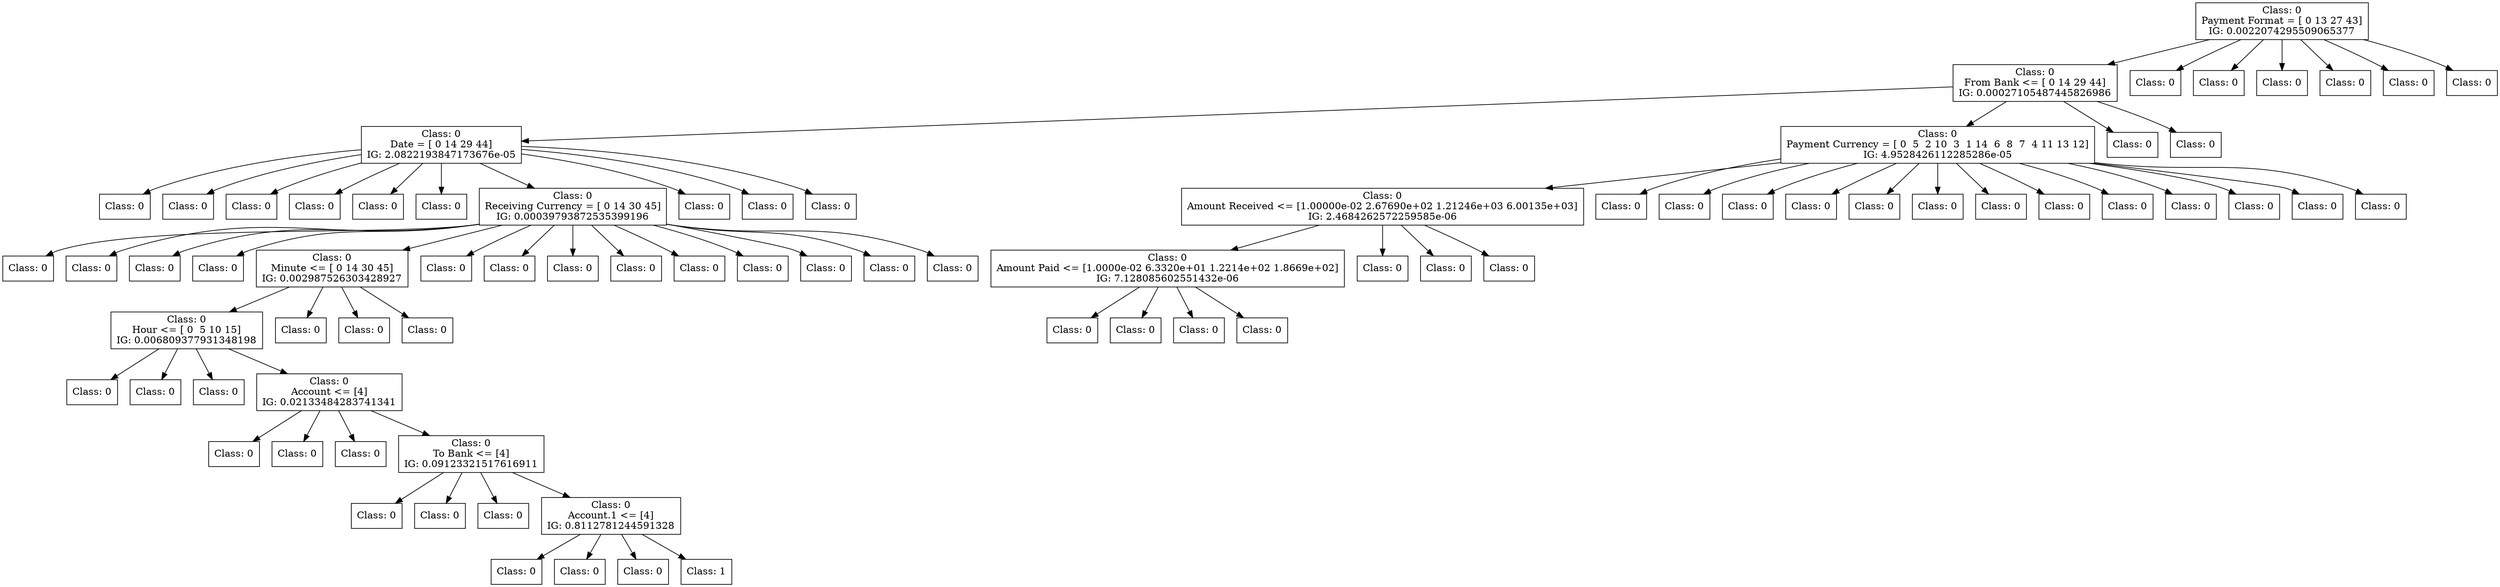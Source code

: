 digraph DecisionTree {
	rankdir=TD;
	node [shape=box];
	2535284387520 [label="Class: 0
Payment Format = [ 0 13 27 43]
IG: 0.0022074295509065377"];
	2530969234224 [label="Class: 0
From Bank <= [ 0 14 29 44]
IG: 0.00027105487445826986"];
	2535284387520 -> 2530969234224;
	2530969228128 [label="Class: 0
Date = [ 0 14 29 44]
IG: 2.0822193847173676e-05"];
	2530969234224 -> 2530969228128;
	2530969229472 [label="Class: 0
"];
	2530969228128 -> 2530969229472;
	2530969232784 [label="Class: 0
"];
	2530969228128 -> 2530969232784;
	2530969225680 [label="Class: 0
"];
	2530969228128 -> 2530969225680;
	2530969224432 [label="Class: 0
"];
	2530969228128 -> 2530969224432;
	2530969230384 [label="Class: 0
"];
	2530969228128 -> 2530969230384;
	2530969227408 [label="Class: 0
"];
	2530969228128 -> 2530969227408;
	2530969229856 [label="Class: 0
Receiving Currency = [ 0 14 30 45]
IG: 0.00039793872535399196"];
	2530969228128 -> 2530969229856;
	2530969238160 [label="Class: 0
"];
	2530969229856 -> 2530969238160;
	2530969499248 [label="Class: 0
"];
	2530969229856 -> 2530969499248;
	2530969489264 [label="Class: 0
"];
	2530969229856 -> 2530969489264;
	2530969500880 [label="Class: 0
"];
	2530969229856 -> 2530969500880;
	2530969500784 [label="Class: 0
Minute <= [ 0 14 30 45]
IG: 0.002987526303428927"];
	2530969229856 -> 2530969500784;
	2530969494880 [label="Class: 0
Hour <= [ 0  5 10 15]
IG: 0.006809377931348198"];
	2530969500784 -> 2530969494880;
	2530969493344 [label="Class: 0
"];
	2530969494880 -> 2530969493344;
	2530969500976 [label="Class: 0
"];
	2530969494880 -> 2530969500976;
	2530969498192 [label="Class: 0
"];
	2530969494880 -> 2530969498192;
	2530969500208 [label="Class: 0
Account <= [4]
IG: 0.02133484283741341"];
	2530969494880 -> 2530969500208;
	2532193090096 [label="Class: 0
"];
	2530969500208 -> 2532193090096;
	2532193080544 [label="Class: 0
"];
	2530969500208 -> 2532193080544;
	2532193081648 [label="Class: 0
"];
	2530969500208 -> 2532193081648;
	2532193091344 [label="Class: 0
To Bank <= [4]
IG: 0.09123321517616911"];
	2530969500208 -> 2532193091344;
	2535284386032 [label="Class: 0
"];
	2532193091344 -> 2535284386032;
	2532193081504 [label="Class: 0
"];
	2532193091344 -> 2532193081504;
	2532193082848 [label="Class: 0
"];
	2532193091344 -> 2532193082848;
	2532193087168 [label="Class: 0
Account.1 <= [4]
IG: 0.8112781244591328"];
	2532193091344 -> 2532193087168;
	2532193090384 [label="Class: 0
"];
	2532193087168 -> 2532193090384;
	2532193087120 [label="Class: 0
"];
	2532193087168 -> 2532193087120;
	2532193088272 [label="Class: 0
"];
	2532193087168 -> 2532193088272;
	2532193089904 [label="Class: 1
"];
	2532193087168 -> 2532193089904;
	2530969496416 [label="Class: 0
"];
	2530969500784 -> 2530969496416;
	2530969485712 [label="Class: 0
"];
	2530969500784 -> 2530969485712;
	2530969500352 [label="Class: 0
"];
	2530969500784 -> 2530969500352;
	2530969488064 [label="Class: 0
"];
	2530969229856 -> 2530969488064;
	2530969500592 [label="Class: 0
"];
	2530969229856 -> 2530969500592;
	2530969493248 [label="Class: 0
"];
	2530969229856 -> 2530969493248;
	2530969496560 [label="Class: 0
"];
	2530969229856 -> 2530969496560;
	2530969494544 [label="Class: 0
"];
	2530969229856 -> 2530969494544;
	2530969495408 [label="Class: 0
"];
	2530969229856 -> 2530969495408;
	2530969497904 [label="Class: 0
"];
	2530969229856 -> 2530969497904;
	2530969493968 [label="Class: 0
"];
	2530969229856 -> 2530969493968;
	2530969491424 [label="Class: 0
"];
	2530969229856 -> 2530969491424;
	2530969232736 [label="Class: 0
"];
	2530969228128 -> 2530969232736;
	2530969224624 [label="Class: 0
"];
	2530969228128 -> 2530969224624;
	2530969229184 [label="Class: 0
"];
	2530969228128 -> 2530969229184;
	2530969228992 [label="Class: 0
Payment Currency = [ 0  5  2 10  3  1 14  6  8  7  4 11 13 12]
IG: 4.9528426112285286e-05"];
	2530969234224 -> 2530969228992;
	2532150920720 [label="Class: 0
Amount Received <= [1.00000e-02 2.67690e+02 1.21246e+03 6.00135e+03]
IG: 2.4684262572259585e-06"];
	2530969228992 -> 2532150920720;
	2530969512416 [label="Class: 0
Amount Paid <= [1.0000e-02 6.3320e+01 1.2214e+02 1.8669e+02]
IG: 7.128085602551432e-06"];
	2532150920720 -> 2530969512416;
	2530969502192 [label="Class: 0
"];
	2530969512416 -> 2530969502192;
	2530969512224 [label="Class: 0
"];
	2530969512416 -> 2530969512224;
	2530969516880 [label="Class: 0
"];
	2530969512416 -> 2530969516880;
	2530969513712 [label="Class: 0
"];
	2530969512416 -> 2530969513712;
	2530969516496 [label="Class: 0
"];
	2532150920720 -> 2530969516496;
	2530969513856 [label="Class: 0
"];
	2532150920720 -> 2530969513856;
	2530969515536 [label="Class: 0
"];
	2532150920720 -> 2530969515536;
	2532150933584 [label="Class: 0
"];
	2530969228992 -> 2532150933584;
	2532150921632 [label="Class: 0
"];
	2530969228992 -> 2532150921632;
	2532150931616 [label="Class: 0
"];
	2530969228992 -> 2532150931616;
	2532150920672 [label="Class: 0
"];
	2530969228992 -> 2532150920672;
	2532150931808 [label="Class: 0
"];
	2530969228992 -> 2532150931808;
	2532150934928 [label="Class: 0
"];
	2530969228992 -> 2532150934928;
	2532150921968 [label="Class: 0
"];
	2530969228992 -> 2532150921968;
	2532193681120 [label="Class: 0
"];
	2530969228992 -> 2532193681120;
	2532193679056 [label="Class: 0
"];
	2530969228992 -> 2532193679056;
	2532193678816 [label="Class: 0
"];
	2530969228992 -> 2532193678816;
	2532193679248 [label="Class: 0
"];
	2530969228992 -> 2532193679248;
	2532193676080 [label="Class: 0
"];
	2530969228992 -> 2532193676080;
	2532193678576 [label="Class: 0
"];
	2530969228992 -> 2532193678576;
	2530969232592 [label="Class: 0
"];
	2530969234224 -> 2530969232592;
	2530969229904 [label="Class: 0
"];
	2530969234224 -> 2530969229904;
	2530969235088 [label="Class: 0
"];
	2535284387520 -> 2530969235088;
	2530969236480 [label="Class: 0
"];
	2535284387520 -> 2530969236480;
	2530969233792 [label="Class: 0
"];
	2535284387520 -> 2530969233792;
	2530969226928 [label="Class: 0
"];
	2535284387520 -> 2530969226928;
	2530969230912 [label="Class: 0
"];
	2535284387520 -> 2530969230912;
	2530969232976 [label="Class: 0
"];
	2535284387520 -> 2530969232976;
}

